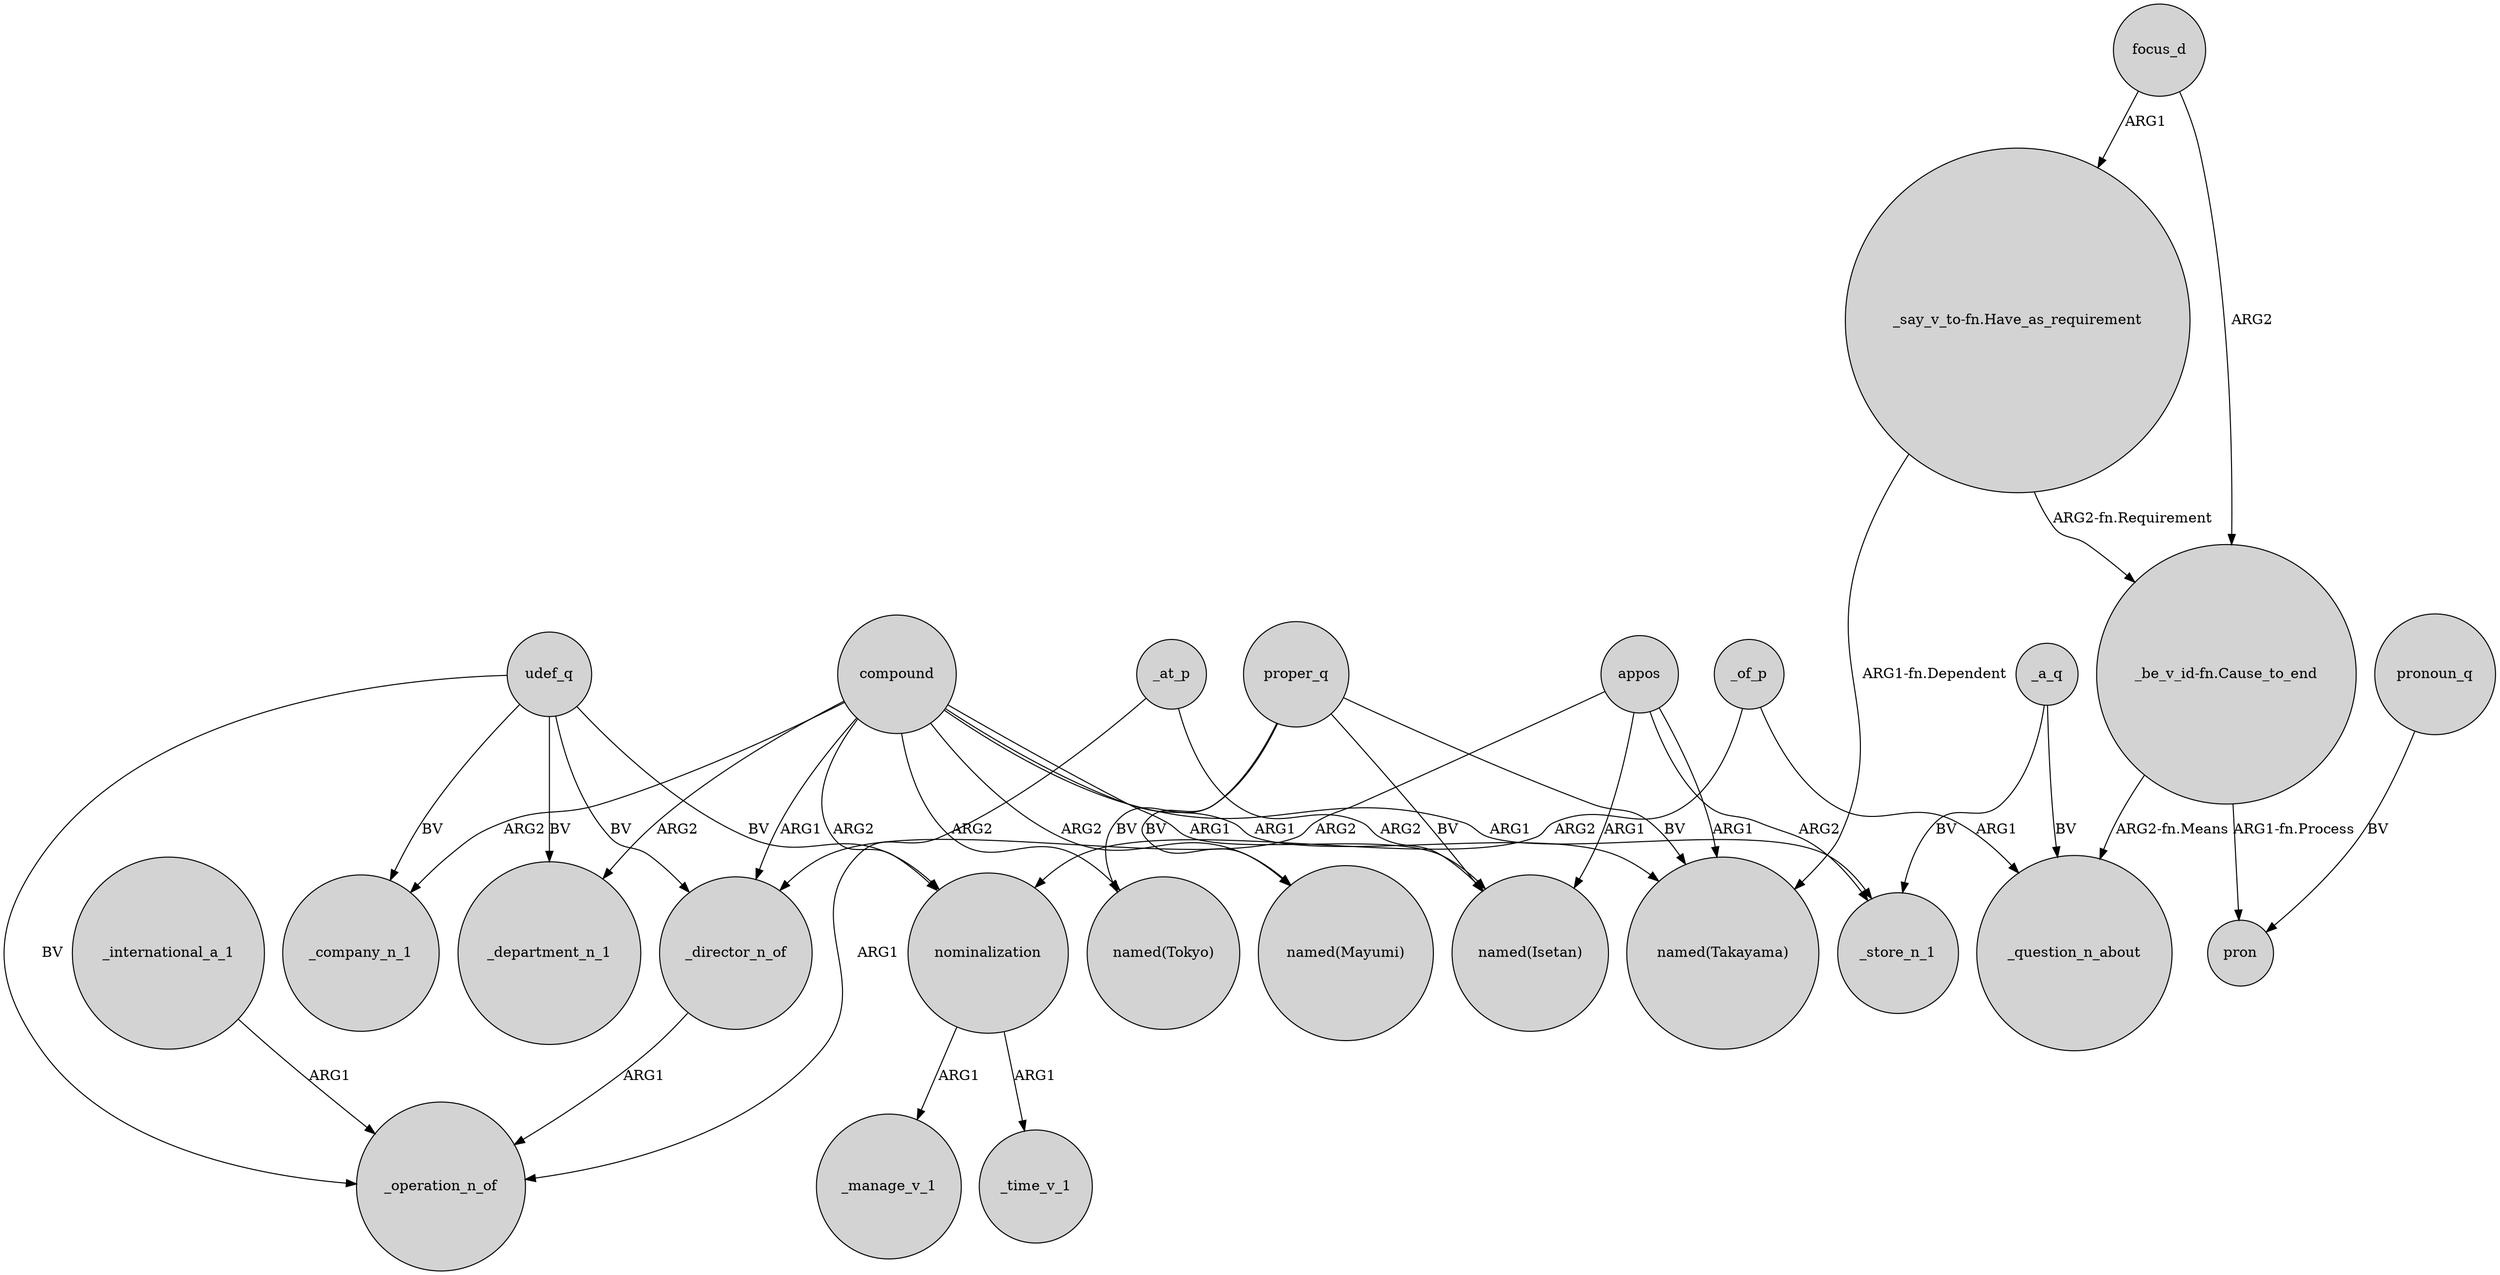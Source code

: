 digraph {
	node [shape=circle style=filled]
	udef_q -> _director_n_of [label=BV]
	_of_p -> _question_n_about [label=ARG1]
	focus_d -> "_be_v_id-fn.Cause_to_end" [label=ARG2]
	compound -> _company_n_1 [label=ARG2]
	udef_q -> _company_n_1 [label=BV]
	compound -> "named(Isetan)" [label=ARG1]
	_at_p -> "named(Isetan)" [label=ARG2]
	appos -> "named(Takayama)" [label=ARG1]
	focus_d -> "_say_v_to-fn.Have_as_requirement" [label=ARG1]
	udef_q -> nominalization [label=BV]
	"_say_v_to-fn.Have_as_requirement" -> "named(Takayama)" [label="ARG1-fn.Dependent"]
	appos -> _director_n_of [label=ARG2]
	compound -> "named(Tokyo)" [label=ARG2]
	nominalization -> _time_v_1 [label=ARG1]
	udef_q -> _department_n_1 [label=BV]
	"_be_v_id-fn.Cause_to_end" -> _question_n_about [label="ARG2-fn.Means"]
	_a_q -> _question_n_about [label=BV]
	compound -> nominalization [label=ARG2]
	"_say_v_to-fn.Have_as_requirement" -> "_be_v_id-fn.Cause_to_end" [label="ARG2-fn.Requirement"]
	_of_p -> nominalization [label=ARG2]
	pronoun_q -> pron [label=BV]
	"_be_v_id-fn.Cause_to_end" -> pron [label="ARG1-fn.Process"]
	nominalization -> _manage_v_1 [label=ARG1]
	udef_q -> _operation_n_of [label=BV]
	compound -> _store_n_1 [label=ARG1]
	proper_q -> "named(Isetan)" [label=BV]
	appos -> "named(Isetan)" [label=ARG1]
	compound -> _department_n_1 [label=ARG2]
	_director_n_of -> _operation_n_of [label=ARG1]
	proper_q -> "named(Takayama)" [label=BV]
	proper_q -> "named(Tokyo)" [label=BV]
	compound -> _director_n_of [label=ARG1]
	_a_q -> _store_n_1 [label=BV]
	proper_q -> "named(Mayumi)" [label=BV]
	_at_p -> _operation_n_of [label=ARG1]
	compound -> "named(Mayumi)" [label=ARG2]
	compound -> "named(Takayama)" [label=ARG1]
	_international_a_1 -> _operation_n_of [label=ARG1]
	appos -> _store_n_1 [label=ARG2]
}
